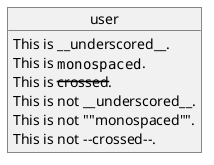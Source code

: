 {
  "sha1": "abxsrrjfzy3rmpphz9tz98knb8rfc8r",
  "insertion": {
    "when": "2024-05-30T20:48:21.850Z",
    "user": "plantuml@gmail.com"
  }
}
@startuml
object user {
        This is __underscored__.
        This is ""monospaced"".
        This is --crossed--.
        This is not ~__underscored__.
        This is not ~""monospaced"".
        This is not ~--crossed--.
}
@enduml

